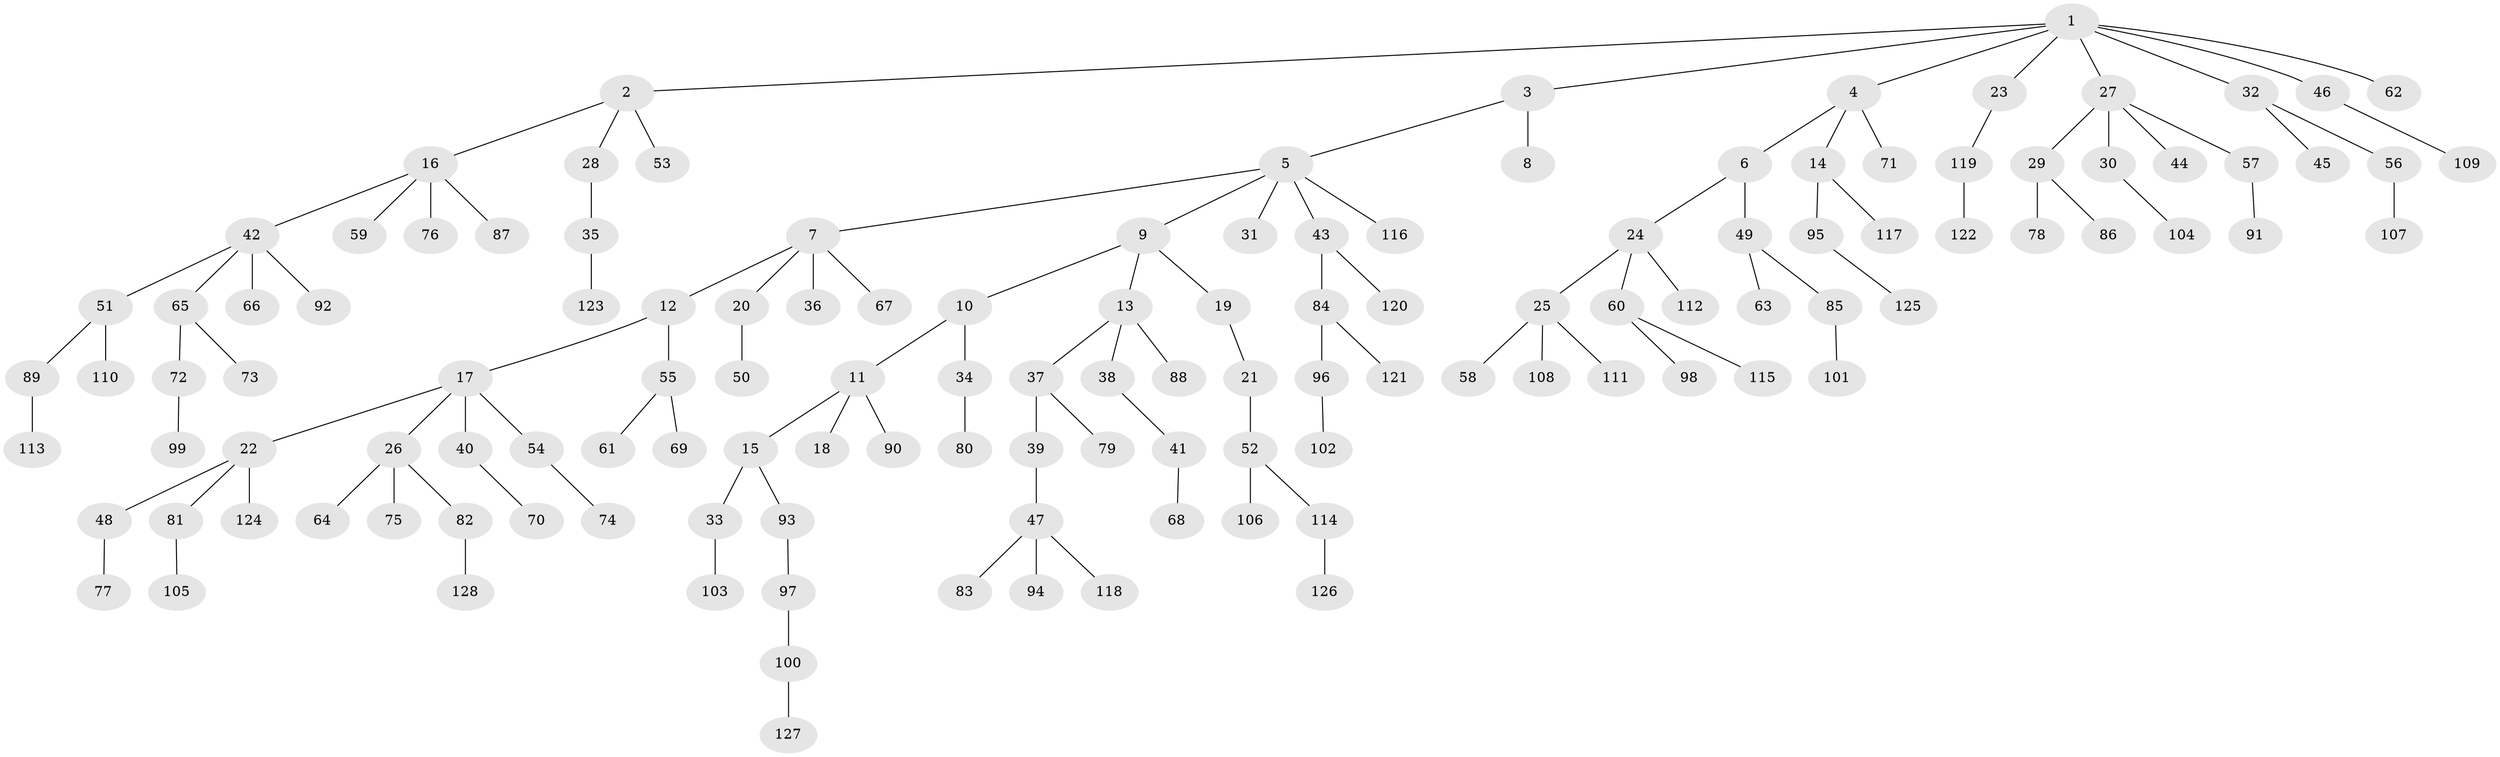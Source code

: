 // coarse degree distribution, {7: 0.015625, 3: 0.09375, 2: 0.34375, 4: 0.09375, 5: 0.015625, 1: 0.4375}
// Generated by graph-tools (version 1.1) at 2025/51/03/04/25 22:51:24]
// undirected, 128 vertices, 127 edges
graph export_dot {
  node [color=gray90,style=filled];
  1;
  2;
  3;
  4;
  5;
  6;
  7;
  8;
  9;
  10;
  11;
  12;
  13;
  14;
  15;
  16;
  17;
  18;
  19;
  20;
  21;
  22;
  23;
  24;
  25;
  26;
  27;
  28;
  29;
  30;
  31;
  32;
  33;
  34;
  35;
  36;
  37;
  38;
  39;
  40;
  41;
  42;
  43;
  44;
  45;
  46;
  47;
  48;
  49;
  50;
  51;
  52;
  53;
  54;
  55;
  56;
  57;
  58;
  59;
  60;
  61;
  62;
  63;
  64;
  65;
  66;
  67;
  68;
  69;
  70;
  71;
  72;
  73;
  74;
  75;
  76;
  77;
  78;
  79;
  80;
  81;
  82;
  83;
  84;
  85;
  86;
  87;
  88;
  89;
  90;
  91;
  92;
  93;
  94;
  95;
  96;
  97;
  98;
  99;
  100;
  101;
  102;
  103;
  104;
  105;
  106;
  107;
  108;
  109;
  110;
  111;
  112;
  113;
  114;
  115;
  116;
  117;
  118;
  119;
  120;
  121;
  122;
  123;
  124;
  125;
  126;
  127;
  128;
  1 -- 2;
  1 -- 3;
  1 -- 4;
  1 -- 23;
  1 -- 27;
  1 -- 32;
  1 -- 46;
  1 -- 62;
  2 -- 16;
  2 -- 28;
  2 -- 53;
  3 -- 5;
  3 -- 8;
  4 -- 6;
  4 -- 14;
  4 -- 71;
  5 -- 7;
  5 -- 9;
  5 -- 31;
  5 -- 43;
  5 -- 116;
  6 -- 24;
  6 -- 49;
  7 -- 12;
  7 -- 20;
  7 -- 36;
  7 -- 67;
  9 -- 10;
  9 -- 13;
  9 -- 19;
  10 -- 11;
  10 -- 34;
  11 -- 15;
  11 -- 18;
  11 -- 90;
  12 -- 17;
  12 -- 55;
  13 -- 37;
  13 -- 38;
  13 -- 88;
  14 -- 95;
  14 -- 117;
  15 -- 33;
  15 -- 93;
  16 -- 42;
  16 -- 59;
  16 -- 76;
  16 -- 87;
  17 -- 22;
  17 -- 26;
  17 -- 40;
  17 -- 54;
  19 -- 21;
  20 -- 50;
  21 -- 52;
  22 -- 48;
  22 -- 81;
  22 -- 124;
  23 -- 119;
  24 -- 25;
  24 -- 60;
  24 -- 112;
  25 -- 58;
  25 -- 108;
  25 -- 111;
  26 -- 64;
  26 -- 75;
  26 -- 82;
  27 -- 29;
  27 -- 30;
  27 -- 44;
  27 -- 57;
  28 -- 35;
  29 -- 78;
  29 -- 86;
  30 -- 104;
  32 -- 45;
  32 -- 56;
  33 -- 103;
  34 -- 80;
  35 -- 123;
  37 -- 39;
  37 -- 79;
  38 -- 41;
  39 -- 47;
  40 -- 70;
  41 -- 68;
  42 -- 51;
  42 -- 65;
  42 -- 66;
  42 -- 92;
  43 -- 84;
  43 -- 120;
  46 -- 109;
  47 -- 83;
  47 -- 94;
  47 -- 118;
  48 -- 77;
  49 -- 63;
  49 -- 85;
  51 -- 89;
  51 -- 110;
  52 -- 106;
  52 -- 114;
  54 -- 74;
  55 -- 61;
  55 -- 69;
  56 -- 107;
  57 -- 91;
  60 -- 98;
  60 -- 115;
  65 -- 72;
  65 -- 73;
  72 -- 99;
  81 -- 105;
  82 -- 128;
  84 -- 96;
  84 -- 121;
  85 -- 101;
  89 -- 113;
  93 -- 97;
  95 -- 125;
  96 -- 102;
  97 -- 100;
  100 -- 127;
  114 -- 126;
  119 -- 122;
}
